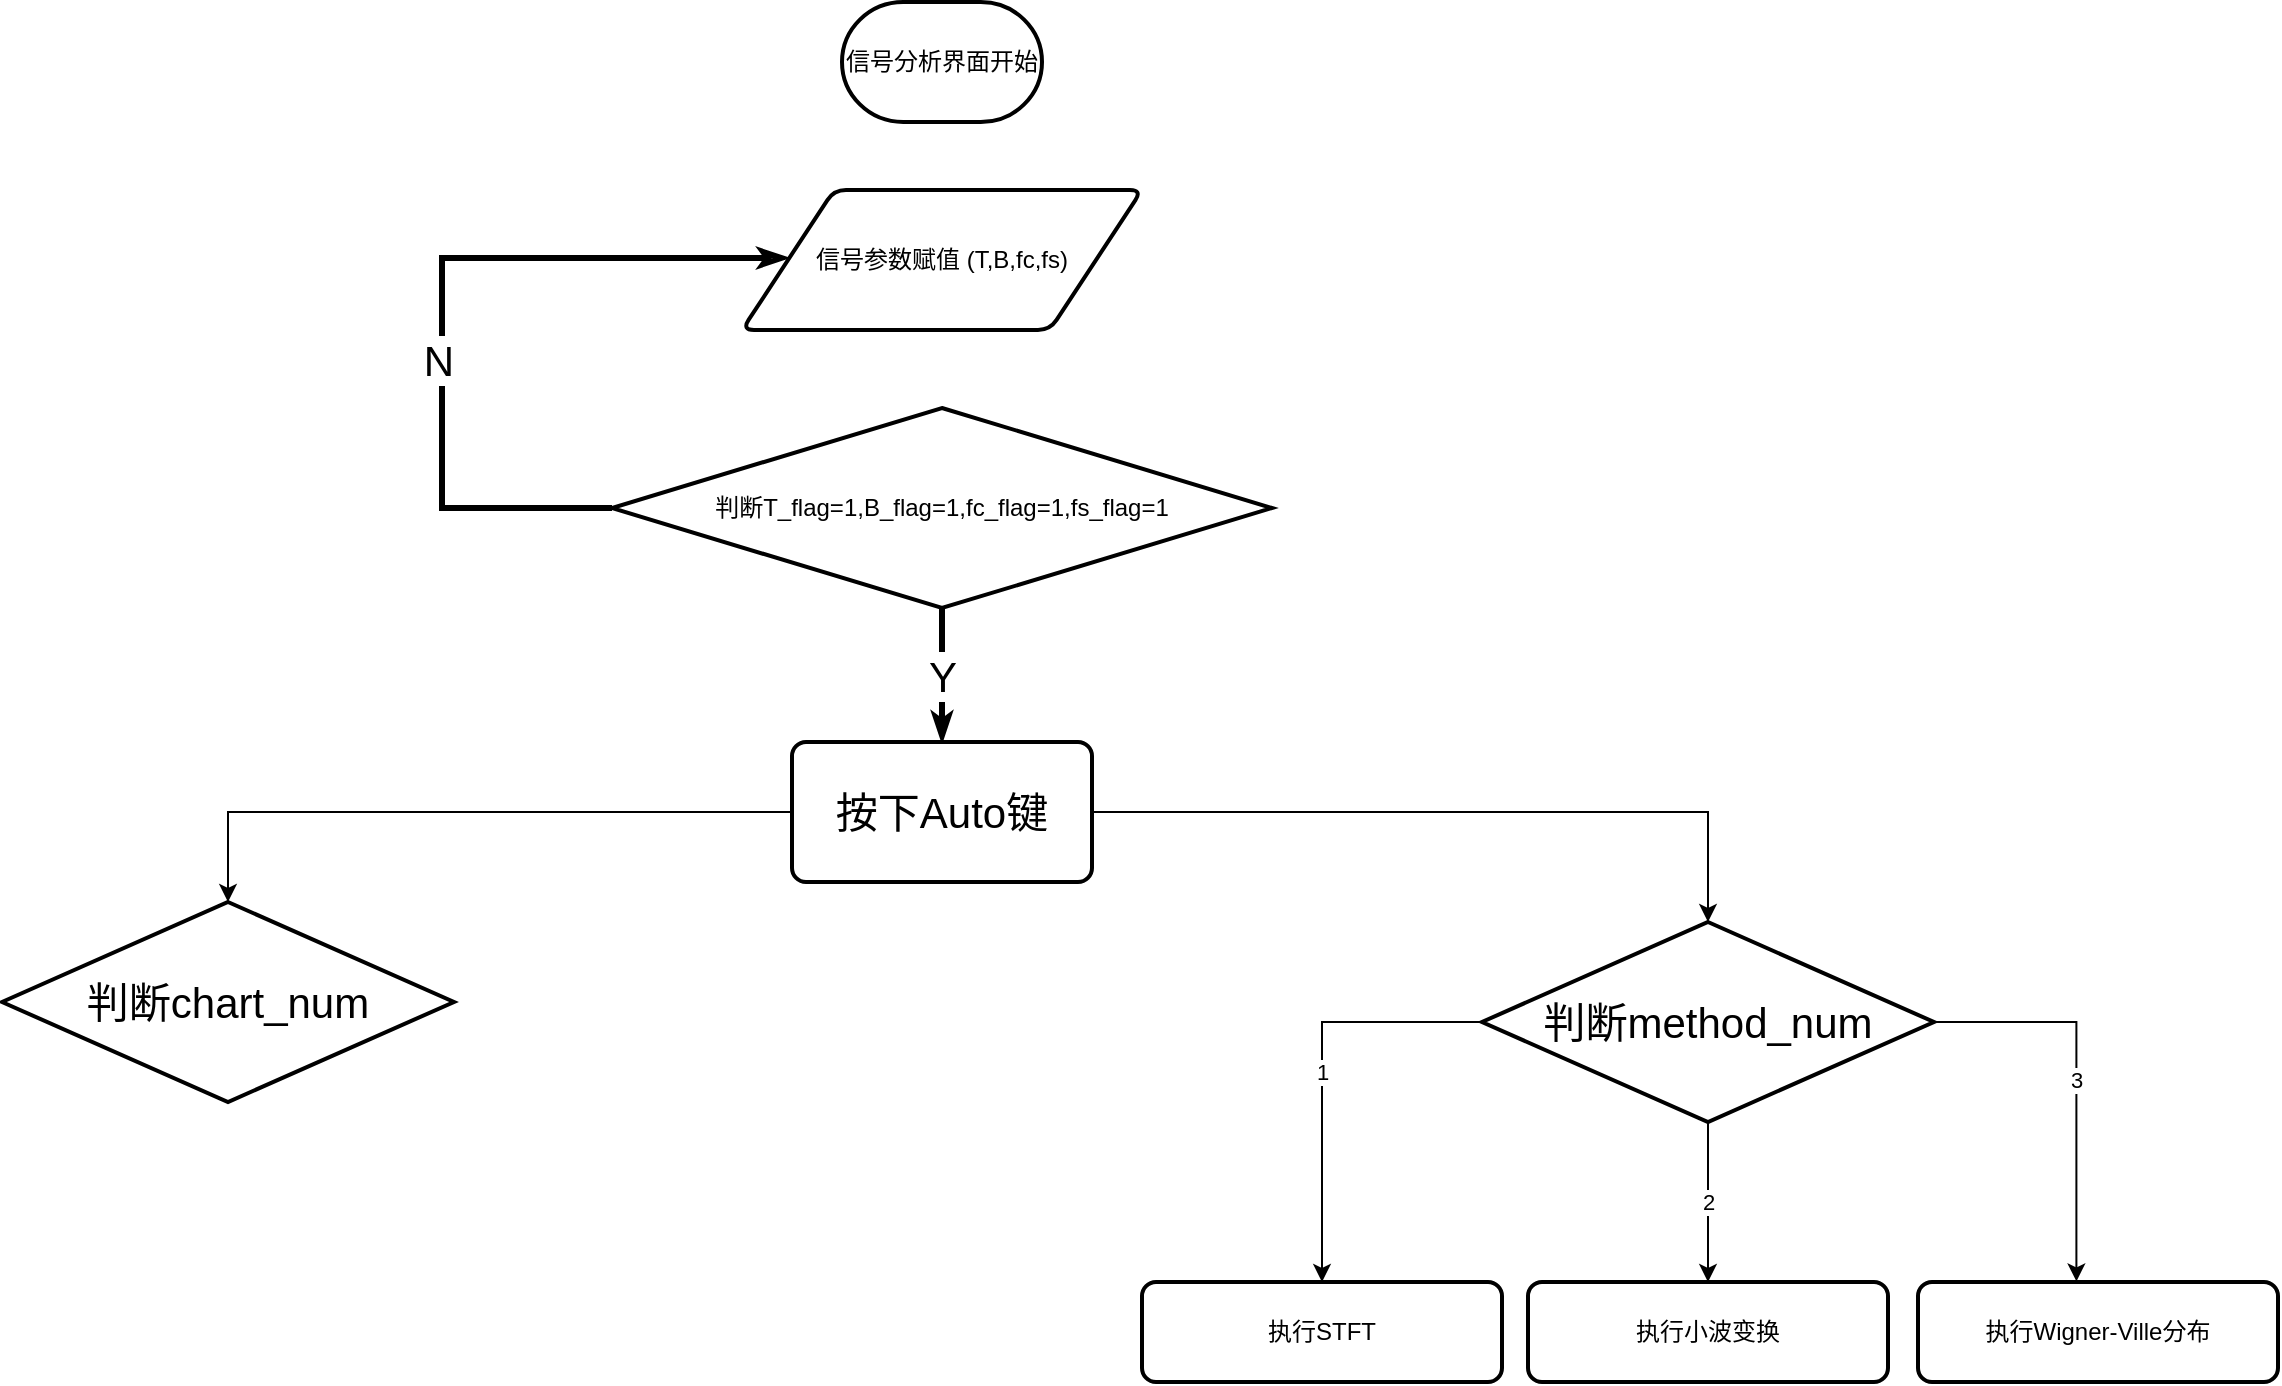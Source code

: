 <mxfile version="18.0.4" type="github">
  <diagram id="iDR_Ga6na6gWAw6zO_-4" name="Page-1">
    <mxGraphModel dx="2310" dy="770" grid="1" gridSize="10" guides="1" tooltips="1" connect="1" arrows="1" fold="1" page="1" pageScale="1" pageWidth="827" pageHeight="1169" math="0" shadow="0">
      <root>
        <mxCell id="0" />
        <mxCell id="1" parent="0" />
        <mxCell id="sKdbtBF5FKqXyuFzoLiL-12" value="信号分析界面开始" style="strokeWidth=2;html=1;shape=mxgraph.flowchart.terminator;whiteSpace=wrap;" parent="1" vertex="1">
          <mxGeometry x="370" y="40" width="100" height="60" as="geometry" />
        </mxCell>
        <mxCell id="sKdbtBF5FKqXyuFzoLiL-13" value="信号参数赋值 (T,B,fc,fs)" style="shape=parallelogram;html=1;strokeWidth=2;perimeter=parallelogramPerimeter;whiteSpace=wrap;rounded=1;arcSize=12;size=0.23;" parent="1" vertex="1">
          <mxGeometry x="320" y="134" width="200" height="70" as="geometry" />
        </mxCell>
        <mxCell id="sKdbtBF5FKqXyuFzoLiL-75" value="Y" style="edgeStyle=orthogonalEdgeStyle;rounded=0;jumpSize=6;orthogonalLoop=1;jettySize=auto;html=1;labelBackgroundColor=default;fontSize=21;endArrow=classicThin;endFill=0;strokeColor=default;strokeWidth=3;" parent="1" source="sKdbtBF5FKqXyuFzoLiL-14" target="sKdbtBF5FKqXyuFzoLiL-74" edge="1">
          <mxGeometry relative="1" as="geometry" />
        </mxCell>
        <mxCell id="sKdbtBF5FKqXyuFzoLiL-14" value="判断T_flag=1,B_flag=1,fc_flag=1,fs_flag=1" style="strokeWidth=2;html=1;shape=mxgraph.flowchart.decision;whiteSpace=wrap;" parent="1" vertex="1">
          <mxGeometry x="255" y="243" width="330" height="100" as="geometry" />
        </mxCell>
        <object label="" id="sKdbtBF5FKqXyuFzoLiL-64">
          <mxCell style="edgeStyle=orthogonalEdgeStyle;rounded=0;orthogonalLoop=1;jettySize=auto;html=1;entryX=0;entryY=0.5;entryDx=0;entryDy=0;strokeWidth=3;endArrow=classicThin;endFill=0;jumpSize=6;strokeColor=default;" parent="1" edge="1">
            <mxGeometry relative="1" as="geometry">
              <mxPoint x="255" y="293" as="sourcePoint" />
              <mxPoint x="343" y="168" as="targetPoint" />
              <Array as="points">
                <mxPoint x="170" y="293" />
                <mxPoint x="170" y="168" />
              </Array>
            </mxGeometry>
          </mxCell>
        </object>
        <mxCell id="sKdbtBF5FKqXyuFzoLiL-65" value="N" style="edgeLabel;html=1;align=center;verticalAlign=middle;resizable=0;points=[];fontSize=21;" parent="sKdbtBF5FKqXyuFzoLiL-64" vertex="1" connectable="0">
          <mxGeometry x="-0.17" y="2" relative="1" as="geometry">
            <mxPoint as="offset" />
          </mxGeometry>
        </mxCell>
        <mxCell id="zoICoRGIBS50A1K_tyUO-7" value="1" style="edgeStyle=orthogonalEdgeStyle;rounded=0;orthogonalLoop=1;jettySize=auto;html=1;" edge="1" parent="1" source="sKdbtBF5FKqXyuFzoLiL-67" target="zoICoRGIBS50A1K_tyUO-4">
          <mxGeometry relative="1" as="geometry">
            <Array as="points">
              <mxPoint x="610" y="550" />
            </Array>
          </mxGeometry>
        </mxCell>
        <mxCell id="zoICoRGIBS50A1K_tyUO-8" value="2" style="edgeStyle=orthogonalEdgeStyle;rounded=0;orthogonalLoop=1;jettySize=auto;html=1;" edge="1" parent="1" source="sKdbtBF5FKqXyuFzoLiL-67" target="zoICoRGIBS50A1K_tyUO-5">
          <mxGeometry relative="1" as="geometry" />
        </mxCell>
        <mxCell id="zoICoRGIBS50A1K_tyUO-9" value="3" style="edgeStyle=orthogonalEdgeStyle;rounded=0;orthogonalLoop=1;jettySize=auto;html=1;entryX=0.44;entryY=-0.006;entryDx=0;entryDy=0;entryPerimeter=0;" edge="1" parent="1" source="sKdbtBF5FKqXyuFzoLiL-67" target="zoICoRGIBS50A1K_tyUO-6">
          <mxGeometry relative="1" as="geometry">
            <Array as="points">
              <mxPoint x="987" y="550" />
            </Array>
          </mxGeometry>
        </mxCell>
        <mxCell id="sKdbtBF5FKqXyuFzoLiL-67" value="判断method_num" style="strokeWidth=2;html=1;shape=mxgraph.flowchart.decision;whiteSpace=wrap;fontSize=21;" parent="1" vertex="1">
          <mxGeometry x="690" y="500" width="226" height="100" as="geometry" />
        </mxCell>
        <mxCell id="zoICoRGIBS50A1K_tyUO-1" style="edgeStyle=orthogonalEdgeStyle;rounded=0;orthogonalLoop=1;jettySize=auto;html=1;entryX=0.5;entryY=0;entryDx=0;entryDy=0;entryPerimeter=0;" edge="1" parent="1" source="sKdbtBF5FKqXyuFzoLiL-74" target="sKdbtBF5FKqXyuFzoLiL-67">
          <mxGeometry relative="1" as="geometry" />
        </mxCell>
        <mxCell id="zoICoRGIBS50A1K_tyUO-3" style="edgeStyle=orthogonalEdgeStyle;rounded=0;orthogonalLoop=1;jettySize=auto;html=1;entryX=0.5;entryY=0;entryDx=0;entryDy=0;entryPerimeter=0;" edge="1" parent="1" source="sKdbtBF5FKqXyuFzoLiL-74" target="zoICoRGIBS50A1K_tyUO-2">
          <mxGeometry relative="1" as="geometry" />
        </mxCell>
        <mxCell id="sKdbtBF5FKqXyuFzoLiL-74" value="按下Auto键" style="rounded=1;whiteSpace=wrap;html=1;absoluteArcSize=1;arcSize=14;strokeWidth=2;fontSize=21;" parent="1" vertex="1">
          <mxGeometry x="345" y="410" width="150" height="70" as="geometry" />
        </mxCell>
        <mxCell id="zoICoRGIBS50A1K_tyUO-2" value="判断chart_num" style="strokeWidth=2;html=1;shape=mxgraph.flowchart.decision;whiteSpace=wrap;fontSize=21;" vertex="1" parent="1">
          <mxGeometry x="-50" y="490" width="226" height="100" as="geometry" />
        </mxCell>
        <mxCell id="zoICoRGIBS50A1K_tyUO-4" value="执行STFT" style="rounded=1;whiteSpace=wrap;html=1;absoluteArcSize=1;arcSize=14;strokeWidth=2;" vertex="1" parent="1">
          <mxGeometry x="520" y="680" width="180" height="50" as="geometry" />
        </mxCell>
        <mxCell id="zoICoRGIBS50A1K_tyUO-5" value="执行小波变换" style="rounded=1;whiteSpace=wrap;html=1;absoluteArcSize=1;arcSize=14;strokeWidth=2;" vertex="1" parent="1">
          <mxGeometry x="713" y="680" width="180" height="50" as="geometry" />
        </mxCell>
        <mxCell id="zoICoRGIBS50A1K_tyUO-6" value="执行Wigner-Ville分布" style="rounded=1;whiteSpace=wrap;html=1;absoluteArcSize=1;arcSize=14;strokeWidth=2;" vertex="1" parent="1">
          <mxGeometry x="908" y="680" width="180" height="50" as="geometry" />
        </mxCell>
      </root>
    </mxGraphModel>
  </diagram>
</mxfile>
